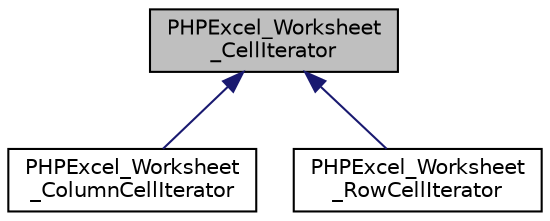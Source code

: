 digraph "PHPExcel_Worksheet_CellIterator"
{
  edge [fontname="Helvetica",fontsize="10",labelfontname="Helvetica",labelfontsize="10"];
  node [fontname="Helvetica",fontsize="10",shape=record];
  Node0 [label="PHPExcel_Worksheet\l_CellIterator",height=0.2,width=0.4,color="black", fillcolor="grey75", style="filled", fontcolor="black"];
  Node0 -> Node1 [dir="back",color="midnightblue",fontsize="10",style="solid",fontname="Helvetica"];
  Node1 [label="PHPExcel_Worksheet\l_ColumnCellIterator",height=0.2,width=0.4,color="black", fillcolor="white", style="filled",URL="$class_p_h_p_excel___worksheet___column_cell_iterator.html"];
  Node0 -> Node2 [dir="back",color="midnightblue",fontsize="10",style="solid",fontname="Helvetica"];
  Node2 [label="PHPExcel_Worksheet\l_RowCellIterator",height=0.2,width=0.4,color="black", fillcolor="white", style="filled",URL="$class_p_h_p_excel___worksheet___row_cell_iterator.html"];
}

